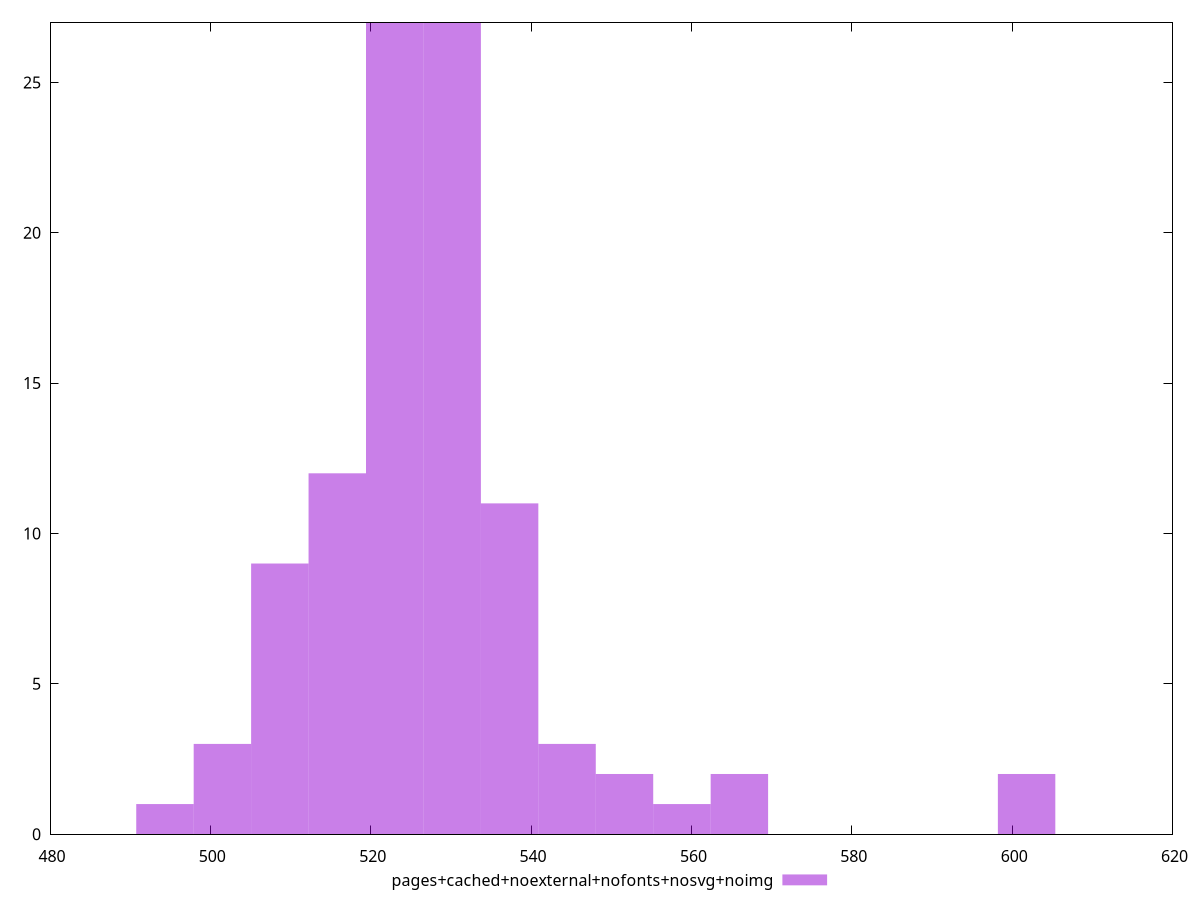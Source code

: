 $_pagesCachedNoexternalNofontsNosvgNoimg <<EOF
522.9948802189414 27
515.8305667912846 12
530.159193646598 27
508.66625336362785 9
501.5019399359711 3
544.4878205019115 3
565.9807607848817 2
537.3235070742547 11
601.8023279231653 2
551.6521339295682 2
494.3376265083144 1
558.816447357225 1
EOF
set key outside below
set terminal pngcairo
set output "report_00004_2020-11-02T20-21-41.718Z/mainthread-work-breakdown/pages+cached+noexternal+nofonts+nosvg+noimg//raw_hist.png"
set yrange [0:27]
set boxwidth 7.16431342765673
set style fill transparent solid 0.5 noborder
plot $_pagesCachedNoexternalNofontsNosvgNoimg title "pages+cached+noexternal+nofonts+nosvg+noimg" with boxes ,